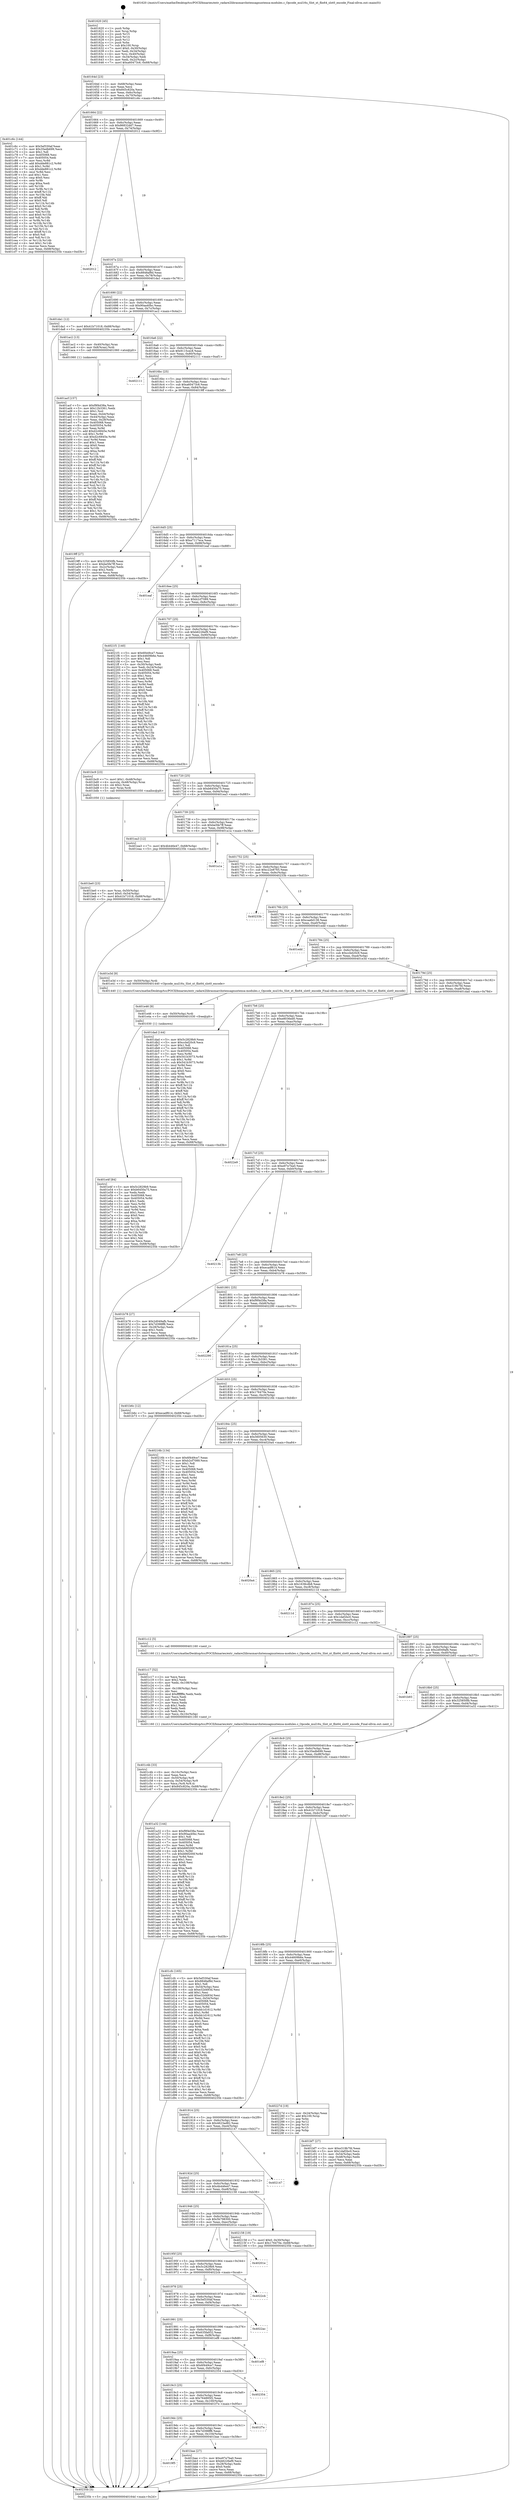 digraph "0x401620" {
  label = "0x401620 (/mnt/c/Users/mathe/Desktop/tcc/POCII/binaries/extr_radare2librasmarchxtensagnuxtensa-modules.c_Opcode_mul16u_Slot_xt_flix64_slot0_encode_Final-ollvm.out::main(0))"
  labelloc = "t"
  node[shape=record]

  Entry [label="",width=0.3,height=0.3,shape=circle,fillcolor=black,style=filled]
  "0x40164d" [label="{
     0x40164d [23]\l
     | [instrs]\l
     &nbsp;&nbsp;0x40164d \<+3\>: mov -0x68(%rbp),%eax\l
     &nbsp;&nbsp;0x401650 \<+2\>: mov %eax,%ecx\l
     &nbsp;&nbsp;0x401652 \<+6\>: sub $0x845c820a,%ecx\l
     &nbsp;&nbsp;0x401658 \<+3\>: mov %eax,-0x6c(%rbp)\l
     &nbsp;&nbsp;0x40165b \<+3\>: mov %ecx,-0x70(%rbp)\l
     &nbsp;&nbsp;0x40165e \<+6\>: je 0000000000401c6c \<main+0x64c\>\l
  }"]
  "0x401c6c" [label="{
     0x401c6c [144]\l
     | [instrs]\l
     &nbsp;&nbsp;0x401c6c \<+5\>: mov $0x5ef330af,%eax\l
     &nbsp;&nbsp;0x401c71 \<+5\>: mov $0x35edb699,%ecx\l
     &nbsp;&nbsp;0x401c76 \<+2\>: mov $0x1,%dl\l
     &nbsp;&nbsp;0x401c78 \<+7\>: mov 0x405068,%esi\l
     &nbsp;&nbsp;0x401c7f \<+7\>: mov 0x405054,%edi\l
     &nbsp;&nbsp;0x401c86 \<+3\>: mov %esi,%r8d\l
     &nbsp;&nbsp;0x401c89 \<+7\>: add $0xdde881c2,%r8d\l
     &nbsp;&nbsp;0x401c90 \<+4\>: sub $0x1,%r8d\l
     &nbsp;&nbsp;0x401c94 \<+7\>: sub $0xdde881c2,%r8d\l
     &nbsp;&nbsp;0x401c9b \<+4\>: imul %r8d,%esi\l
     &nbsp;&nbsp;0x401c9f \<+3\>: and $0x1,%esi\l
     &nbsp;&nbsp;0x401ca2 \<+3\>: cmp $0x0,%esi\l
     &nbsp;&nbsp;0x401ca5 \<+4\>: sete %r9b\l
     &nbsp;&nbsp;0x401ca9 \<+3\>: cmp $0xa,%edi\l
     &nbsp;&nbsp;0x401cac \<+4\>: setl %r10b\l
     &nbsp;&nbsp;0x401cb0 \<+3\>: mov %r9b,%r11b\l
     &nbsp;&nbsp;0x401cb3 \<+4\>: xor $0xff,%r11b\l
     &nbsp;&nbsp;0x401cb7 \<+3\>: mov %r10b,%bl\l
     &nbsp;&nbsp;0x401cba \<+3\>: xor $0xff,%bl\l
     &nbsp;&nbsp;0x401cbd \<+3\>: xor $0x0,%dl\l
     &nbsp;&nbsp;0x401cc0 \<+3\>: mov %r11b,%r14b\l
     &nbsp;&nbsp;0x401cc3 \<+4\>: and $0x0,%r14b\l
     &nbsp;&nbsp;0x401cc7 \<+3\>: and %dl,%r9b\l
     &nbsp;&nbsp;0x401cca \<+3\>: mov %bl,%r15b\l
     &nbsp;&nbsp;0x401ccd \<+4\>: and $0x0,%r15b\l
     &nbsp;&nbsp;0x401cd1 \<+3\>: and %dl,%r10b\l
     &nbsp;&nbsp;0x401cd4 \<+3\>: or %r9b,%r14b\l
     &nbsp;&nbsp;0x401cd7 \<+3\>: or %r10b,%r15b\l
     &nbsp;&nbsp;0x401cda \<+3\>: xor %r15b,%r14b\l
     &nbsp;&nbsp;0x401cdd \<+3\>: or %bl,%r11b\l
     &nbsp;&nbsp;0x401ce0 \<+4\>: xor $0xff,%r11b\l
     &nbsp;&nbsp;0x401ce4 \<+3\>: or $0x0,%dl\l
     &nbsp;&nbsp;0x401ce7 \<+3\>: and %dl,%r11b\l
     &nbsp;&nbsp;0x401cea \<+3\>: or %r11b,%r14b\l
     &nbsp;&nbsp;0x401ced \<+4\>: test $0x1,%r14b\l
     &nbsp;&nbsp;0x401cf1 \<+3\>: cmovne %ecx,%eax\l
     &nbsp;&nbsp;0x401cf4 \<+3\>: mov %eax,-0x68(%rbp)\l
     &nbsp;&nbsp;0x401cf7 \<+5\>: jmp 000000000040235b \<main+0xd3b\>\l
  }"]
  "0x401664" [label="{
     0x401664 [22]\l
     | [instrs]\l
     &nbsp;&nbsp;0x401664 \<+5\>: jmp 0000000000401669 \<main+0x49\>\l
     &nbsp;&nbsp;0x401669 \<+3\>: mov -0x6c(%rbp),%eax\l
     &nbsp;&nbsp;0x40166c \<+5\>: sub $0x86832dd7,%eax\l
     &nbsp;&nbsp;0x401671 \<+3\>: mov %eax,-0x74(%rbp)\l
     &nbsp;&nbsp;0x401674 \<+6\>: je 0000000000402012 \<main+0x9f2\>\l
  }"]
  Exit [label="",width=0.3,height=0.3,shape=circle,fillcolor=black,style=filled,peripheries=2]
  "0x402012" [label="{
     0x402012\l
  }", style=dashed]
  "0x40167a" [label="{
     0x40167a [22]\l
     | [instrs]\l
     &nbsp;&nbsp;0x40167a \<+5\>: jmp 000000000040167f \<main+0x5f\>\l
     &nbsp;&nbsp;0x40167f \<+3\>: mov -0x6c(%rbp),%eax\l
     &nbsp;&nbsp;0x401682 \<+5\>: sub $0x8848af8d,%eax\l
     &nbsp;&nbsp;0x401687 \<+3\>: mov %eax,-0x78(%rbp)\l
     &nbsp;&nbsp;0x40168a \<+6\>: je 0000000000401da1 \<main+0x781\>\l
  }"]
  "0x401e4f" [label="{
     0x401e4f [84]\l
     | [instrs]\l
     &nbsp;&nbsp;0x401e4f \<+5\>: mov $0x5c2829b9,%eax\l
     &nbsp;&nbsp;0x401e54 \<+5\>: mov $0xb6450a75,%ecx\l
     &nbsp;&nbsp;0x401e59 \<+2\>: xor %edx,%edx\l
     &nbsp;&nbsp;0x401e5b \<+7\>: mov 0x405068,%esi\l
     &nbsp;&nbsp;0x401e62 \<+8\>: mov 0x405054,%r8d\l
     &nbsp;&nbsp;0x401e6a \<+3\>: sub $0x1,%edx\l
     &nbsp;&nbsp;0x401e6d \<+3\>: mov %esi,%r9d\l
     &nbsp;&nbsp;0x401e70 \<+3\>: add %edx,%r9d\l
     &nbsp;&nbsp;0x401e73 \<+4\>: imul %r9d,%esi\l
     &nbsp;&nbsp;0x401e77 \<+3\>: and $0x1,%esi\l
     &nbsp;&nbsp;0x401e7a \<+3\>: cmp $0x0,%esi\l
     &nbsp;&nbsp;0x401e7d \<+4\>: sete %r10b\l
     &nbsp;&nbsp;0x401e81 \<+4\>: cmp $0xa,%r8d\l
     &nbsp;&nbsp;0x401e85 \<+4\>: setl %r11b\l
     &nbsp;&nbsp;0x401e89 \<+3\>: mov %r10b,%bl\l
     &nbsp;&nbsp;0x401e8c \<+3\>: and %r11b,%bl\l
     &nbsp;&nbsp;0x401e8f \<+3\>: xor %r11b,%r10b\l
     &nbsp;&nbsp;0x401e92 \<+3\>: or %r10b,%bl\l
     &nbsp;&nbsp;0x401e95 \<+3\>: test $0x1,%bl\l
     &nbsp;&nbsp;0x401e98 \<+3\>: cmovne %ecx,%eax\l
     &nbsp;&nbsp;0x401e9b \<+3\>: mov %eax,-0x68(%rbp)\l
     &nbsp;&nbsp;0x401e9e \<+5\>: jmp 000000000040235b \<main+0xd3b\>\l
  }"]
  "0x401da1" [label="{
     0x401da1 [12]\l
     | [instrs]\l
     &nbsp;&nbsp;0x401da1 \<+7\>: movl $0x41b71018,-0x68(%rbp)\l
     &nbsp;&nbsp;0x401da8 \<+5\>: jmp 000000000040235b \<main+0xd3b\>\l
  }"]
  "0x401690" [label="{
     0x401690 [22]\l
     | [instrs]\l
     &nbsp;&nbsp;0x401690 \<+5\>: jmp 0000000000401695 \<main+0x75\>\l
     &nbsp;&nbsp;0x401695 \<+3\>: mov -0x6c(%rbp),%eax\l
     &nbsp;&nbsp;0x401698 \<+5\>: sub $0x90aa40bc,%eax\l
     &nbsp;&nbsp;0x40169d \<+3\>: mov %eax,-0x7c(%rbp)\l
     &nbsp;&nbsp;0x4016a0 \<+6\>: je 0000000000401ac2 \<main+0x4a2\>\l
  }"]
  "0x401e46" [label="{
     0x401e46 [9]\l
     | [instrs]\l
     &nbsp;&nbsp;0x401e46 \<+4\>: mov -0x50(%rbp),%rdi\l
     &nbsp;&nbsp;0x401e4a \<+5\>: call 0000000000401030 \<free@plt\>\l
     | [calls]\l
     &nbsp;&nbsp;0x401030 \{1\} (unknown)\l
  }"]
  "0x401ac2" [label="{
     0x401ac2 [13]\l
     | [instrs]\l
     &nbsp;&nbsp;0x401ac2 \<+4\>: mov -0x40(%rbp),%rax\l
     &nbsp;&nbsp;0x401ac6 \<+4\>: mov 0x8(%rax),%rdi\l
     &nbsp;&nbsp;0x401aca \<+5\>: call 0000000000401060 \<atoi@plt\>\l
     | [calls]\l
     &nbsp;&nbsp;0x401060 \{1\} (unknown)\l
  }"]
  "0x4016a6" [label="{
     0x4016a6 [22]\l
     | [instrs]\l
     &nbsp;&nbsp;0x4016a6 \<+5\>: jmp 00000000004016ab \<main+0x8b\>\l
     &nbsp;&nbsp;0x4016ab \<+3\>: mov -0x6c(%rbp),%eax\l
     &nbsp;&nbsp;0x4016ae \<+5\>: sub $0x9115cec8,%eax\l
     &nbsp;&nbsp;0x4016b3 \<+3\>: mov %eax,-0x80(%rbp)\l
     &nbsp;&nbsp;0x4016b6 \<+6\>: je 0000000000402111 \<main+0xaf1\>\l
  }"]
  "0x401c4b" [label="{
     0x401c4b [33]\l
     | [instrs]\l
     &nbsp;&nbsp;0x401c4b \<+6\>: mov -0x10c(%rbp),%ecx\l
     &nbsp;&nbsp;0x401c51 \<+3\>: imul %eax,%ecx\l
     &nbsp;&nbsp;0x401c54 \<+4\>: mov -0x50(%rbp),%r8\l
     &nbsp;&nbsp;0x401c58 \<+4\>: movslq -0x54(%rbp),%r9\l
     &nbsp;&nbsp;0x401c5c \<+4\>: mov %ecx,(%r8,%r9,4)\l
     &nbsp;&nbsp;0x401c60 \<+7\>: movl $0x845c820a,-0x68(%rbp)\l
     &nbsp;&nbsp;0x401c67 \<+5\>: jmp 000000000040235b \<main+0xd3b\>\l
  }"]
  "0x402111" [label="{
     0x402111\l
  }", style=dashed]
  "0x4016bc" [label="{
     0x4016bc [25]\l
     | [instrs]\l
     &nbsp;&nbsp;0x4016bc \<+5\>: jmp 00000000004016c1 \<main+0xa1\>\l
     &nbsp;&nbsp;0x4016c1 \<+3\>: mov -0x6c(%rbp),%eax\l
     &nbsp;&nbsp;0x4016c4 \<+5\>: sub $0xa60473c6,%eax\l
     &nbsp;&nbsp;0x4016c9 \<+6\>: mov %eax,-0x84(%rbp)\l
     &nbsp;&nbsp;0x4016cf \<+6\>: je 00000000004019ff \<main+0x3df\>\l
  }"]
  "0x401c17" [label="{
     0x401c17 [52]\l
     | [instrs]\l
     &nbsp;&nbsp;0x401c17 \<+2\>: xor %ecx,%ecx\l
     &nbsp;&nbsp;0x401c19 \<+5\>: mov $0x2,%edx\l
     &nbsp;&nbsp;0x401c1e \<+6\>: mov %edx,-0x108(%rbp)\l
     &nbsp;&nbsp;0x401c24 \<+1\>: cltd\l
     &nbsp;&nbsp;0x401c25 \<+6\>: mov -0x108(%rbp),%esi\l
     &nbsp;&nbsp;0x401c2b \<+2\>: idiv %esi\l
     &nbsp;&nbsp;0x401c2d \<+6\>: imul $0xfffffffe,%edx,%edx\l
     &nbsp;&nbsp;0x401c33 \<+2\>: mov %ecx,%edi\l
     &nbsp;&nbsp;0x401c35 \<+2\>: sub %edx,%edi\l
     &nbsp;&nbsp;0x401c37 \<+2\>: mov %ecx,%edx\l
     &nbsp;&nbsp;0x401c39 \<+3\>: sub $0x1,%edx\l
     &nbsp;&nbsp;0x401c3c \<+2\>: add %edx,%edi\l
     &nbsp;&nbsp;0x401c3e \<+2\>: sub %edi,%ecx\l
     &nbsp;&nbsp;0x401c40 \<+6\>: mov %ecx,-0x10c(%rbp)\l
     &nbsp;&nbsp;0x401c46 \<+5\>: call 0000000000401160 \<next_i\>\l
     | [calls]\l
     &nbsp;&nbsp;0x401160 \{1\} (/mnt/c/Users/mathe/Desktop/tcc/POCII/binaries/extr_radare2librasmarchxtensagnuxtensa-modules.c_Opcode_mul16u_Slot_xt_flix64_slot0_encode_Final-ollvm.out::next_i)\l
  }"]
  "0x4019ff" [label="{
     0x4019ff [27]\l
     | [instrs]\l
     &nbsp;&nbsp;0x4019ff \<+5\>: mov $0x325850fb,%eax\l
     &nbsp;&nbsp;0x401a04 \<+5\>: mov $0xbe5fe7ff,%ecx\l
     &nbsp;&nbsp;0x401a09 \<+3\>: mov -0x2c(%rbp),%edx\l
     &nbsp;&nbsp;0x401a0c \<+3\>: cmp $0x2,%edx\l
     &nbsp;&nbsp;0x401a0f \<+3\>: cmovne %ecx,%eax\l
     &nbsp;&nbsp;0x401a12 \<+3\>: mov %eax,-0x68(%rbp)\l
     &nbsp;&nbsp;0x401a15 \<+5\>: jmp 000000000040235b \<main+0xd3b\>\l
  }"]
  "0x4016d5" [label="{
     0x4016d5 [25]\l
     | [instrs]\l
     &nbsp;&nbsp;0x4016d5 \<+5\>: jmp 00000000004016da \<main+0xba\>\l
     &nbsp;&nbsp;0x4016da \<+3\>: mov -0x6c(%rbp),%eax\l
     &nbsp;&nbsp;0x4016dd \<+5\>: sub $0xa7117eca,%eax\l
     &nbsp;&nbsp;0x4016e2 \<+6\>: mov %eax,-0x88(%rbp)\l
     &nbsp;&nbsp;0x4016e8 \<+6\>: je 0000000000401eaf \<main+0x88f\>\l
  }"]
  "0x40235b" [label="{
     0x40235b [5]\l
     | [instrs]\l
     &nbsp;&nbsp;0x40235b \<+5\>: jmp 000000000040164d \<main+0x2d\>\l
  }"]
  "0x401620" [label="{
     0x401620 [45]\l
     | [instrs]\l
     &nbsp;&nbsp;0x401620 \<+1\>: push %rbp\l
     &nbsp;&nbsp;0x401621 \<+3\>: mov %rsp,%rbp\l
     &nbsp;&nbsp;0x401624 \<+2\>: push %r15\l
     &nbsp;&nbsp;0x401626 \<+2\>: push %r14\l
     &nbsp;&nbsp;0x401628 \<+2\>: push %r12\l
     &nbsp;&nbsp;0x40162a \<+1\>: push %rbx\l
     &nbsp;&nbsp;0x40162b \<+7\>: sub $0x100,%rsp\l
     &nbsp;&nbsp;0x401632 \<+7\>: movl $0x0,-0x30(%rbp)\l
     &nbsp;&nbsp;0x401639 \<+3\>: mov %edi,-0x34(%rbp)\l
     &nbsp;&nbsp;0x40163c \<+4\>: mov %rsi,-0x40(%rbp)\l
     &nbsp;&nbsp;0x401640 \<+3\>: mov -0x34(%rbp),%edi\l
     &nbsp;&nbsp;0x401643 \<+3\>: mov %edi,-0x2c(%rbp)\l
     &nbsp;&nbsp;0x401646 \<+7\>: movl $0xa60473c6,-0x68(%rbp)\l
  }"]
  "0x401be0" [label="{
     0x401be0 [23]\l
     | [instrs]\l
     &nbsp;&nbsp;0x401be0 \<+4\>: mov %rax,-0x50(%rbp)\l
     &nbsp;&nbsp;0x401be4 \<+7\>: movl $0x0,-0x54(%rbp)\l
     &nbsp;&nbsp;0x401beb \<+7\>: movl $0x41b71018,-0x68(%rbp)\l
     &nbsp;&nbsp;0x401bf2 \<+5\>: jmp 000000000040235b \<main+0xd3b\>\l
  }"]
  "0x401eaf" [label="{
     0x401eaf\l
  }", style=dashed]
  "0x4016ee" [label="{
     0x4016ee [25]\l
     | [instrs]\l
     &nbsp;&nbsp;0x4016ee \<+5\>: jmp 00000000004016f3 \<main+0xd3\>\l
     &nbsp;&nbsp;0x4016f3 \<+3\>: mov -0x6c(%rbp),%eax\l
     &nbsp;&nbsp;0x4016f6 \<+5\>: sub $0xb2cf7089,%eax\l
     &nbsp;&nbsp;0x4016fb \<+6\>: mov %eax,-0x8c(%rbp)\l
     &nbsp;&nbsp;0x401701 \<+6\>: je 00000000004021f1 \<main+0xbd1\>\l
  }"]
  "0x4019f5" [label="{
     0x4019f5\l
  }", style=dashed]
  "0x4021f1" [label="{
     0x4021f1 [140]\l
     | [instrs]\l
     &nbsp;&nbsp;0x4021f1 \<+5\>: mov $0x6f449ce7,%eax\l
     &nbsp;&nbsp;0x4021f6 \<+5\>: mov $0x44609b6e,%ecx\l
     &nbsp;&nbsp;0x4021fb \<+2\>: mov $0x1,%dl\l
     &nbsp;&nbsp;0x4021fd \<+2\>: xor %esi,%esi\l
     &nbsp;&nbsp;0x4021ff \<+3\>: mov -0x30(%rbp),%edi\l
     &nbsp;&nbsp;0x402202 \<+3\>: mov %edi,-0x24(%rbp)\l
     &nbsp;&nbsp;0x402205 \<+7\>: mov 0x405068,%edi\l
     &nbsp;&nbsp;0x40220c \<+8\>: mov 0x405054,%r8d\l
     &nbsp;&nbsp;0x402214 \<+3\>: sub $0x1,%esi\l
     &nbsp;&nbsp;0x402217 \<+3\>: mov %edi,%r9d\l
     &nbsp;&nbsp;0x40221a \<+3\>: add %esi,%r9d\l
     &nbsp;&nbsp;0x40221d \<+4\>: imul %r9d,%edi\l
     &nbsp;&nbsp;0x402221 \<+3\>: and $0x1,%edi\l
     &nbsp;&nbsp;0x402224 \<+3\>: cmp $0x0,%edi\l
     &nbsp;&nbsp;0x402227 \<+4\>: sete %r10b\l
     &nbsp;&nbsp;0x40222b \<+4\>: cmp $0xa,%r8d\l
     &nbsp;&nbsp;0x40222f \<+4\>: setl %r11b\l
     &nbsp;&nbsp;0x402233 \<+3\>: mov %r10b,%bl\l
     &nbsp;&nbsp;0x402236 \<+3\>: xor $0xff,%bl\l
     &nbsp;&nbsp;0x402239 \<+3\>: mov %r11b,%r14b\l
     &nbsp;&nbsp;0x40223c \<+4\>: xor $0xff,%r14b\l
     &nbsp;&nbsp;0x402240 \<+3\>: xor $0x1,%dl\l
     &nbsp;&nbsp;0x402243 \<+3\>: mov %bl,%r15b\l
     &nbsp;&nbsp;0x402246 \<+4\>: and $0xff,%r15b\l
     &nbsp;&nbsp;0x40224a \<+3\>: and %dl,%r10b\l
     &nbsp;&nbsp;0x40224d \<+3\>: mov %r14b,%r12b\l
     &nbsp;&nbsp;0x402250 \<+4\>: and $0xff,%r12b\l
     &nbsp;&nbsp;0x402254 \<+3\>: and %dl,%r11b\l
     &nbsp;&nbsp;0x402257 \<+3\>: or %r10b,%r15b\l
     &nbsp;&nbsp;0x40225a \<+3\>: or %r11b,%r12b\l
     &nbsp;&nbsp;0x40225d \<+3\>: xor %r12b,%r15b\l
     &nbsp;&nbsp;0x402260 \<+3\>: or %r14b,%bl\l
     &nbsp;&nbsp;0x402263 \<+3\>: xor $0xff,%bl\l
     &nbsp;&nbsp;0x402266 \<+3\>: or $0x1,%dl\l
     &nbsp;&nbsp;0x402269 \<+2\>: and %dl,%bl\l
     &nbsp;&nbsp;0x40226b \<+3\>: or %bl,%r15b\l
     &nbsp;&nbsp;0x40226e \<+4\>: test $0x1,%r15b\l
     &nbsp;&nbsp;0x402272 \<+3\>: cmovne %ecx,%eax\l
     &nbsp;&nbsp;0x402275 \<+3\>: mov %eax,-0x68(%rbp)\l
     &nbsp;&nbsp;0x402278 \<+5\>: jmp 000000000040235b \<main+0xd3b\>\l
  }"]
  "0x401707" [label="{
     0x401707 [25]\l
     | [instrs]\l
     &nbsp;&nbsp;0x401707 \<+5\>: jmp 000000000040170c \<main+0xec\>\l
     &nbsp;&nbsp;0x40170c \<+3\>: mov -0x6c(%rbp),%eax\l
     &nbsp;&nbsp;0x40170f \<+5\>: sub $0xb6226ef9,%eax\l
     &nbsp;&nbsp;0x401714 \<+6\>: mov %eax,-0x90(%rbp)\l
     &nbsp;&nbsp;0x40171a \<+6\>: je 0000000000401bc9 \<main+0x5a9\>\l
  }"]
  "0x401bae" [label="{
     0x401bae [27]\l
     | [instrs]\l
     &nbsp;&nbsp;0x401bae \<+5\>: mov $0xe97e7ba0,%eax\l
     &nbsp;&nbsp;0x401bb3 \<+5\>: mov $0xb6226ef9,%ecx\l
     &nbsp;&nbsp;0x401bb8 \<+3\>: mov -0x28(%rbp),%edx\l
     &nbsp;&nbsp;0x401bbb \<+3\>: cmp $0x0,%edx\l
     &nbsp;&nbsp;0x401bbe \<+3\>: cmove %ecx,%eax\l
     &nbsp;&nbsp;0x401bc1 \<+3\>: mov %eax,-0x68(%rbp)\l
     &nbsp;&nbsp;0x401bc4 \<+5\>: jmp 000000000040235b \<main+0xd3b\>\l
  }"]
  "0x401bc9" [label="{
     0x401bc9 [23]\l
     | [instrs]\l
     &nbsp;&nbsp;0x401bc9 \<+7\>: movl $0x1,-0x48(%rbp)\l
     &nbsp;&nbsp;0x401bd0 \<+4\>: movslq -0x48(%rbp),%rax\l
     &nbsp;&nbsp;0x401bd4 \<+4\>: shl $0x2,%rax\l
     &nbsp;&nbsp;0x401bd8 \<+3\>: mov %rax,%rdi\l
     &nbsp;&nbsp;0x401bdb \<+5\>: call 0000000000401050 \<malloc@plt\>\l
     | [calls]\l
     &nbsp;&nbsp;0x401050 \{1\} (unknown)\l
  }"]
  "0x401720" [label="{
     0x401720 [25]\l
     | [instrs]\l
     &nbsp;&nbsp;0x401720 \<+5\>: jmp 0000000000401725 \<main+0x105\>\l
     &nbsp;&nbsp;0x401725 \<+3\>: mov -0x6c(%rbp),%eax\l
     &nbsp;&nbsp;0x401728 \<+5\>: sub $0xb6450a75,%eax\l
     &nbsp;&nbsp;0x40172d \<+6\>: mov %eax,-0x94(%rbp)\l
     &nbsp;&nbsp;0x401733 \<+6\>: je 0000000000401ea3 \<main+0x883\>\l
  }"]
  "0x4019dc" [label="{
     0x4019dc [25]\l
     | [instrs]\l
     &nbsp;&nbsp;0x4019dc \<+5\>: jmp 00000000004019e1 \<main+0x3c1\>\l
     &nbsp;&nbsp;0x4019e1 \<+3\>: mov -0x6c(%rbp),%eax\l
     &nbsp;&nbsp;0x4019e4 \<+5\>: sub $0x7d398ff8,%eax\l
     &nbsp;&nbsp;0x4019e9 \<+6\>: mov %eax,-0x104(%rbp)\l
     &nbsp;&nbsp;0x4019ef \<+6\>: je 0000000000401bae \<main+0x58e\>\l
  }"]
  "0x401ea3" [label="{
     0x401ea3 [12]\l
     | [instrs]\l
     &nbsp;&nbsp;0x401ea3 \<+7\>: movl $0x4b446e47,-0x68(%rbp)\l
     &nbsp;&nbsp;0x401eaa \<+5\>: jmp 000000000040235b \<main+0xd3b\>\l
  }"]
  "0x401739" [label="{
     0x401739 [25]\l
     | [instrs]\l
     &nbsp;&nbsp;0x401739 \<+5\>: jmp 000000000040173e \<main+0x11e\>\l
     &nbsp;&nbsp;0x40173e \<+3\>: mov -0x6c(%rbp),%eax\l
     &nbsp;&nbsp;0x401741 \<+5\>: sub $0xbe5fe7ff,%eax\l
     &nbsp;&nbsp;0x401746 \<+6\>: mov %eax,-0x98(%rbp)\l
     &nbsp;&nbsp;0x40174c \<+6\>: je 0000000000401a1a \<main+0x3fa\>\l
  }"]
  "0x401f7e" [label="{
     0x401f7e\l
  }", style=dashed]
  "0x401a1a" [label="{
     0x401a1a\l
  }", style=dashed]
  "0x401752" [label="{
     0x401752 [25]\l
     | [instrs]\l
     &nbsp;&nbsp;0x401752 \<+5\>: jmp 0000000000401757 \<main+0x137\>\l
     &nbsp;&nbsp;0x401757 \<+3\>: mov -0x6c(%rbp),%eax\l
     &nbsp;&nbsp;0x40175a \<+5\>: sub $0xc22e8765,%eax\l
     &nbsp;&nbsp;0x40175f \<+6\>: mov %eax,-0x9c(%rbp)\l
     &nbsp;&nbsp;0x401765 \<+6\>: je 000000000040233b \<main+0xd1b\>\l
  }"]
  "0x4019c3" [label="{
     0x4019c3 [25]\l
     | [instrs]\l
     &nbsp;&nbsp;0x4019c3 \<+5\>: jmp 00000000004019c8 \<main+0x3a8\>\l
     &nbsp;&nbsp;0x4019c8 \<+3\>: mov -0x6c(%rbp),%eax\l
     &nbsp;&nbsp;0x4019cb \<+5\>: sub $0x764895f2,%eax\l
     &nbsp;&nbsp;0x4019d0 \<+6\>: mov %eax,-0x100(%rbp)\l
     &nbsp;&nbsp;0x4019d6 \<+6\>: je 0000000000401f7e \<main+0x95e\>\l
  }"]
  "0x40233b" [label="{
     0x40233b\l
  }", style=dashed]
  "0x40176b" [label="{
     0x40176b [25]\l
     | [instrs]\l
     &nbsp;&nbsp;0x40176b \<+5\>: jmp 0000000000401770 \<main+0x150\>\l
     &nbsp;&nbsp;0x401770 \<+3\>: mov -0x6c(%rbp),%eax\l
     &nbsp;&nbsp;0x401773 \<+5\>: sub $0xcaa6d138,%eax\l
     &nbsp;&nbsp;0x401778 \<+6\>: mov %eax,-0xa0(%rbp)\l
     &nbsp;&nbsp;0x40177e \<+6\>: je 0000000000401edd \<main+0x8bd\>\l
  }"]
  "0x402354" [label="{
     0x402354\l
  }", style=dashed]
  "0x401edd" [label="{
     0x401edd\l
  }", style=dashed]
  "0x401784" [label="{
     0x401784 [25]\l
     | [instrs]\l
     &nbsp;&nbsp;0x401784 \<+5\>: jmp 0000000000401789 \<main+0x169\>\l
     &nbsp;&nbsp;0x401789 \<+3\>: mov -0x6c(%rbp),%eax\l
     &nbsp;&nbsp;0x40178c \<+5\>: sub $0xccbd20c9,%eax\l
     &nbsp;&nbsp;0x401791 \<+6\>: mov %eax,-0xa4(%rbp)\l
     &nbsp;&nbsp;0x401797 \<+6\>: je 0000000000401e3d \<main+0x81d\>\l
  }"]
  "0x4019aa" [label="{
     0x4019aa [25]\l
     | [instrs]\l
     &nbsp;&nbsp;0x4019aa \<+5\>: jmp 00000000004019af \<main+0x38f\>\l
     &nbsp;&nbsp;0x4019af \<+3\>: mov -0x6c(%rbp),%eax\l
     &nbsp;&nbsp;0x4019b2 \<+5\>: sub $0x6f449ce7,%eax\l
     &nbsp;&nbsp;0x4019b7 \<+6\>: mov %eax,-0xfc(%rbp)\l
     &nbsp;&nbsp;0x4019bd \<+6\>: je 0000000000402354 \<main+0xd34\>\l
  }"]
  "0x401e3d" [label="{
     0x401e3d [9]\l
     | [instrs]\l
     &nbsp;&nbsp;0x401e3d \<+4\>: mov -0x50(%rbp),%rdi\l
     &nbsp;&nbsp;0x401e41 \<+5\>: call 0000000000401440 \<Opcode_mul16u_Slot_xt_flix64_slot0_encode\>\l
     | [calls]\l
     &nbsp;&nbsp;0x401440 \{1\} (/mnt/c/Users/mathe/Desktop/tcc/POCII/binaries/extr_radare2librasmarchxtensagnuxtensa-modules.c_Opcode_mul16u_Slot_xt_flix64_slot0_encode_Final-ollvm.out::Opcode_mul16u_Slot_xt_flix64_slot0_encode)\l
  }"]
  "0x40179d" [label="{
     0x40179d [25]\l
     | [instrs]\l
     &nbsp;&nbsp;0x40179d \<+5\>: jmp 00000000004017a2 \<main+0x182\>\l
     &nbsp;&nbsp;0x4017a2 \<+3\>: mov -0x6c(%rbp),%eax\l
     &nbsp;&nbsp;0x4017a5 \<+5\>: sub $0xe319b7fd,%eax\l
     &nbsp;&nbsp;0x4017aa \<+6\>: mov %eax,-0xa8(%rbp)\l
     &nbsp;&nbsp;0x4017b0 \<+6\>: je 0000000000401dad \<main+0x78d\>\l
  }"]
  "0x401ef8" [label="{
     0x401ef8\l
  }", style=dashed]
  "0x401dad" [label="{
     0x401dad [144]\l
     | [instrs]\l
     &nbsp;&nbsp;0x401dad \<+5\>: mov $0x5c2829b9,%eax\l
     &nbsp;&nbsp;0x401db2 \<+5\>: mov $0xccbd20c9,%ecx\l
     &nbsp;&nbsp;0x401db7 \<+2\>: mov $0x1,%dl\l
     &nbsp;&nbsp;0x401db9 \<+7\>: mov 0x405068,%esi\l
     &nbsp;&nbsp;0x401dc0 \<+7\>: mov 0x405054,%edi\l
     &nbsp;&nbsp;0x401dc7 \<+3\>: mov %esi,%r8d\l
     &nbsp;&nbsp;0x401dca \<+7\>: add $0x541b3073,%r8d\l
     &nbsp;&nbsp;0x401dd1 \<+4\>: sub $0x1,%r8d\l
     &nbsp;&nbsp;0x401dd5 \<+7\>: sub $0x541b3073,%r8d\l
     &nbsp;&nbsp;0x401ddc \<+4\>: imul %r8d,%esi\l
     &nbsp;&nbsp;0x401de0 \<+3\>: and $0x1,%esi\l
     &nbsp;&nbsp;0x401de3 \<+3\>: cmp $0x0,%esi\l
     &nbsp;&nbsp;0x401de6 \<+4\>: sete %r9b\l
     &nbsp;&nbsp;0x401dea \<+3\>: cmp $0xa,%edi\l
     &nbsp;&nbsp;0x401ded \<+4\>: setl %r10b\l
     &nbsp;&nbsp;0x401df1 \<+3\>: mov %r9b,%r11b\l
     &nbsp;&nbsp;0x401df4 \<+4\>: xor $0xff,%r11b\l
     &nbsp;&nbsp;0x401df8 \<+3\>: mov %r10b,%bl\l
     &nbsp;&nbsp;0x401dfb \<+3\>: xor $0xff,%bl\l
     &nbsp;&nbsp;0x401dfe \<+3\>: xor $0x1,%dl\l
     &nbsp;&nbsp;0x401e01 \<+3\>: mov %r11b,%r14b\l
     &nbsp;&nbsp;0x401e04 \<+4\>: and $0xff,%r14b\l
     &nbsp;&nbsp;0x401e08 \<+3\>: and %dl,%r9b\l
     &nbsp;&nbsp;0x401e0b \<+3\>: mov %bl,%r15b\l
     &nbsp;&nbsp;0x401e0e \<+4\>: and $0xff,%r15b\l
     &nbsp;&nbsp;0x401e12 \<+3\>: and %dl,%r10b\l
     &nbsp;&nbsp;0x401e15 \<+3\>: or %r9b,%r14b\l
     &nbsp;&nbsp;0x401e18 \<+3\>: or %r10b,%r15b\l
     &nbsp;&nbsp;0x401e1b \<+3\>: xor %r15b,%r14b\l
     &nbsp;&nbsp;0x401e1e \<+3\>: or %bl,%r11b\l
     &nbsp;&nbsp;0x401e21 \<+4\>: xor $0xff,%r11b\l
     &nbsp;&nbsp;0x401e25 \<+3\>: or $0x1,%dl\l
     &nbsp;&nbsp;0x401e28 \<+3\>: and %dl,%r11b\l
     &nbsp;&nbsp;0x401e2b \<+3\>: or %r11b,%r14b\l
     &nbsp;&nbsp;0x401e2e \<+4\>: test $0x1,%r14b\l
     &nbsp;&nbsp;0x401e32 \<+3\>: cmovne %ecx,%eax\l
     &nbsp;&nbsp;0x401e35 \<+3\>: mov %eax,-0x68(%rbp)\l
     &nbsp;&nbsp;0x401e38 \<+5\>: jmp 000000000040235b \<main+0xd3b\>\l
  }"]
  "0x4017b6" [label="{
     0x4017b6 [25]\l
     | [instrs]\l
     &nbsp;&nbsp;0x4017b6 \<+5\>: jmp 00000000004017bb \<main+0x19b\>\l
     &nbsp;&nbsp;0x4017bb \<+3\>: mov -0x6c(%rbp),%eax\l
     &nbsp;&nbsp;0x4017be \<+5\>: sub $0xe8036ed0,%eax\l
     &nbsp;&nbsp;0x4017c3 \<+6\>: mov %eax,-0xac(%rbp)\l
     &nbsp;&nbsp;0x4017c9 \<+6\>: je 00000000004022e9 \<main+0xcc9\>\l
  }"]
  "0x401991" [label="{
     0x401991 [25]\l
     | [instrs]\l
     &nbsp;&nbsp;0x401991 \<+5\>: jmp 0000000000401996 \<main+0x376\>\l
     &nbsp;&nbsp;0x401996 \<+3\>: mov -0x6c(%rbp),%eax\l
     &nbsp;&nbsp;0x401999 \<+5\>: sub $0x635fa932,%eax\l
     &nbsp;&nbsp;0x40199e \<+6\>: mov %eax,-0xf8(%rbp)\l
     &nbsp;&nbsp;0x4019a4 \<+6\>: je 0000000000401ef8 \<main+0x8d8\>\l
  }"]
  "0x4022e9" [label="{
     0x4022e9\l
  }", style=dashed]
  "0x4017cf" [label="{
     0x4017cf [25]\l
     | [instrs]\l
     &nbsp;&nbsp;0x4017cf \<+5\>: jmp 00000000004017d4 \<main+0x1b4\>\l
     &nbsp;&nbsp;0x4017d4 \<+3\>: mov -0x6c(%rbp),%eax\l
     &nbsp;&nbsp;0x4017d7 \<+5\>: sub $0xe97e7ba0,%eax\l
     &nbsp;&nbsp;0x4017dc \<+6\>: mov %eax,-0xb0(%rbp)\l
     &nbsp;&nbsp;0x4017e2 \<+6\>: je 000000000040213b \<main+0xb1b\>\l
  }"]
  "0x4022ac" [label="{
     0x4022ac\l
  }", style=dashed]
  "0x40213b" [label="{
     0x40213b\l
  }", style=dashed]
  "0x4017e8" [label="{
     0x4017e8 [25]\l
     | [instrs]\l
     &nbsp;&nbsp;0x4017e8 \<+5\>: jmp 00000000004017ed \<main+0x1cd\>\l
     &nbsp;&nbsp;0x4017ed \<+3\>: mov -0x6c(%rbp),%eax\l
     &nbsp;&nbsp;0x4017f0 \<+5\>: sub $0xecadf614,%eax\l
     &nbsp;&nbsp;0x4017f5 \<+6\>: mov %eax,-0xb4(%rbp)\l
     &nbsp;&nbsp;0x4017fb \<+6\>: je 0000000000401b78 \<main+0x558\>\l
  }"]
  "0x401978" [label="{
     0x401978 [25]\l
     | [instrs]\l
     &nbsp;&nbsp;0x401978 \<+5\>: jmp 000000000040197d \<main+0x35d\>\l
     &nbsp;&nbsp;0x40197d \<+3\>: mov -0x6c(%rbp),%eax\l
     &nbsp;&nbsp;0x401980 \<+5\>: sub $0x5ef330af,%eax\l
     &nbsp;&nbsp;0x401985 \<+6\>: mov %eax,-0xf4(%rbp)\l
     &nbsp;&nbsp;0x40198b \<+6\>: je 00000000004022ac \<main+0xc8c\>\l
  }"]
  "0x401b78" [label="{
     0x401b78 [27]\l
     | [instrs]\l
     &nbsp;&nbsp;0x401b78 \<+5\>: mov $0x2d049afb,%eax\l
     &nbsp;&nbsp;0x401b7d \<+5\>: mov $0x7d398ff8,%ecx\l
     &nbsp;&nbsp;0x401b82 \<+3\>: mov -0x28(%rbp),%edx\l
     &nbsp;&nbsp;0x401b85 \<+3\>: cmp $0x1,%edx\l
     &nbsp;&nbsp;0x401b88 \<+3\>: cmovl %ecx,%eax\l
     &nbsp;&nbsp;0x401b8b \<+3\>: mov %eax,-0x68(%rbp)\l
     &nbsp;&nbsp;0x401b8e \<+5\>: jmp 000000000040235b \<main+0xd3b\>\l
  }"]
  "0x401801" [label="{
     0x401801 [25]\l
     | [instrs]\l
     &nbsp;&nbsp;0x401801 \<+5\>: jmp 0000000000401806 \<main+0x1e6\>\l
     &nbsp;&nbsp;0x401806 \<+3\>: mov -0x6c(%rbp),%eax\l
     &nbsp;&nbsp;0x401809 \<+5\>: sub $0xf9f4d38a,%eax\l
     &nbsp;&nbsp;0x40180e \<+6\>: mov %eax,-0xb8(%rbp)\l
     &nbsp;&nbsp;0x401814 \<+6\>: je 0000000000402290 \<main+0xc70\>\l
  }"]
  "0x4022cb" [label="{
     0x4022cb\l
  }", style=dashed]
  "0x402290" [label="{
     0x402290\l
  }", style=dashed]
  "0x40181a" [label="{
     0x40181a [25]\l
     | [instrs]\l
     &nbsp;&nbsp;0x40181a \<+5\>: jmp 000000000040181f \<main+0x1ff\>\l
     &nbsp;&nbsp;0x40181f \<+3\>: mov -0x6c(%rbp),%eax\l
     &nbsp;&nbsp;0x401822 \<+5\>: sub $0x12b3361,%eax\l
     &nbsp;&nbsp;0x401827 \<+6\>: mov %eax,-0xbc(%rbp)\l
     &nbsp;&nbsp;0x40182d \<+6\>: je 0000000000401b6c \<main+0x54c\>\l
  }"]
  "0x40195f" [label="{
     0x40195f [25]\l
     | [instrs]\l
     &nbsp;&nbsp;0x40195f \<+5\>: jmp 0000000000401964 \<main+0x344\>\l
     &nbsp;&nbsp;0x401964 \<+3\>: mov -0x6c(%rbp),%eax\l
     &nbsp;&nbsp;0x401967 \<+5\>: sub $0x5c2829b9,%eax\l
     &nbsp;&nbsp;0x40196c \<+6\>: mov %eax,-0xf0(%rbp)\l
     &nbsp;&nbsp;0x401972 \<+6\>: je 00000000004022cb \<main+0xcab\>\l
  }"]
  "0x401b6c" [label="{
     0x401b6c [12]\l
     | [instrs]\l
     &nbsp;&nbsp;0x401b6c \<+7\>: movl $0xecadf614,-0x68(%rbp)\l
     &nbsp;&nbsp;0x401b73 \<+5\>: jmp 000000000040235b \<main+0xd3b\>\l
  }"]
  "0x401833" [label="{
     0x401833 [25]\l
     | [instrs]\l
     &nbsp;&nbsp;0x401833 \<+5\>: jmp 0000000000401838 \<main+0x218\>\l
     &nbsp;&nbsp;0x401838 \<+3\>: mov -0x6c(%rbp),%eax\l
     &nbsp;&nbsp;0x40183b \<+5\>: sub $0x176470e,%eax\l
     &nbsp;&nbsp;0x401840 \<+6\>: mov %eax,-0xc0(%rbp)\l
     &nbsp;&nbsp;0x401846 \<+6\>: je 000000000040216b \<main+0xb4b\>\l
  }"]
  "0x40201e" [label="{
     0x40201e\l
  }", style=dashed]
  "0x40216b" [label="{
     0x40216b [134]\l
     | [instrs]\l
     &nbsp;&nbsp;0x40216b \<+5\>: mov $0x6f449ce7,%eax\l
     &nbsp;&nbsp;0x402170 \<+5\>: mov $0xb2cf7089,%ecx\l
     &nbsp;&nbsp;0x402175 \<+2\>: mov $0x1,%dl\l
     &nbsp;&nbsp;0x402177 \<+2\>: xor %esi,%esi\l
     &nbsp;&nbsp;0x402179 \<+7\>: mov 0x405068,%edi\l
     &nbsp;&nbsp;0x402180 \<+8\>: mov 0x405054,%r8d\l
     &nbsp;&nbsp;0x402188 \<+3\>: sub $0x1,%esi\l
     &nbsp;&nbsp;0x40218b \<+3\>: mov %edi,%r9d\l
     &nbsp;&nbsp;0x40218e \<+3\>: add %esi,%r9d\l
     &nbsp;&nbsp;0x402191 \<+4\>: imul %r9d,%edi\l
     &nbsp;&nbsp;0x402195 \<+3\>: and $0x1,%edi\l
     &nbsp;&nbsp;0x402198 \<+3\>: cmp $0x0,%edi\l
     &nbsp;&nbsp;0x40219b \<+4\>: sete %r10b\l
     &nbsp;&nbsp;0x40219f \<+4\>: cmp $0xa,%r8d\l
     &nbsp;&nbsp;0x4021a3 \<+4\>: setl %r11b\l
     &nbsp;&nbsp;0x4021a7 \<+3\>: mov %r10b,%bl\l
     &nbsp;&nbsp;0x4021aa \<+3\>: xor $0xff,%bl\l
     &nbsp;&nbsp;0x4021ad \<+3\>: mov %r11b,%r14b\l
     &nbsp;&nbsp;0x4021b0 \<+4\>: xor $0xff,%r14b\l
     &nbsp;&nbsp;0x4021b4 \<+3\>: xor $0x0,%dl\l
     &nbsp;&nbsp;0x4021b7 \<+3\>: mov %bl,%r15b\l
     &nbsp;&nbsp;0x4021ba \<+4\>: and $0x0,%r15b\l
     &nbsp;&nbsp;0x4021be \<+3\>: and %dl,%r10b\l
     &nbsp;&nbsp;0x4021c1 \<+3\>: mov %r14b,%r12b\l
     &nbsp;&nbsp;0x4021c4 \<+4\>: and $0x0,%r12b\l
     &nbsp;&nbsp;0x4021c8 \<+3\>: and %dl,%r11b\l
     &nbsp;&nbsp;0x4021cb \<+3\>: or %r10b,%r15b\l
     &nbsp;&nbsp;0x4021ce \<+3\>: or %r11b,%r12b\l
     &nbsp;&nbsp;0x4021d1 \<+3\>: xor %r12b,%r15b\l
     &nbsp;&nbsp;0x4021d4 \<+3\>: or %r14b,%bl\l
     &nbsp;&nbsp;0x4021d7 \<+3\>: xor $0xff,%bl\l
     &nbsp;&nbsp;0x4021da \<+3\>: or $0x0,%dl\l
     &nbsp;&nbsp;0x4021dd \<+2\>: and %dl,%bl\l
     &nbsp;&nbsp;0x4021df \<+3\>: or %bl,%r15b\l
     &nbsp;&nbsp;0x4021e2 \<+4\>: test $0x1,%r15b\l
     &nbsp;&nbsp;0x4021e6 \<+3\>: cmovne %ecx,%eax\l
     &nbsp;&nbsp;0x4021e9 \<+3\>: mov %eax,-0x68(%rbp)\l
     &nbsp;&nbsp;0x4021ec \<+5\>: jmp 000000000040235b \<main+0xd3b\>\l
  }"]
  "0x40184c" [label="{
     0x40184c [25]\l
     | [instrs]\l
     &nbsp;&nbsp;0x40184c \<+5\>: jmp 0000000000401851 \<main+0x231\>\l
     &nbsp;&nbsp;0x401851 \<+3\>: mov -0x6c(%rbp),%eax\l
     &nbsp;&nbsp;0x401854 \<+5\>: sub $0x5605630,%eax\l
     &nbsp;&nbsp;0x401859 \<+6\>: mov %eax,-0xc4(%rbp)\l
     &nbsp;&nbsp;0x40185f \<+6\>: je 00000000004020a4 \<main+0xa84\>\l
  }"]
  "0x401946" [label="{
     0x401946 [25]\l
     | [instrs]\l
     &nbsp;&nbsp;0x401946 \<+5\>: jmp 000000000040194b \<main+0x32b\>\l
     &nbsp;&nbsp;0x40194b \<+3\>: mov -0x6c(%rbp),%eax\l
     &nbsp;&nbsp;0x40194e \<+5\>: sub $0x5b798300,%eax\l
     &nbsp;&nbsp;0x401953 \<+6\>: mov %eax,-0xec(%rbp)\l
     &nbsp;&nbsp;0x401959 \<+6\>: je 000000000040201e \<main+0x9fe\>\l
  }"]
  "0x4020a4" [label="{
     0x4020a4\l
  }", style=dashed]
  "0x401865" [label="{
     0x401865 [25]\l
     | [instrs]\l
     &nbsp;&nbsp;0x401865 \<+5\>: jmp 000000000040186a \<main+0x24a\>\l
     &nbsp;&nbsp;0x40186a \<+3\>: mov -0x6c(%rbp),%eax\l
     &nbsp;&nbsp;0x40186d \<+5\>: sub $0x1638cdb8,%eax\l
     &nbsp;&nbsp;0x401872 \<+6\>: mov %eax,-0xc8(%rbp)\l
     &nbsp;&nbsp;0x401878 \<+6\>: je 000000000040211d \<main+0xafd\>\l
  }"]
  "0x402158" [label="{
     0x402158 [19]\l
     | [instrs]\l
     &nbsp;&nbsp;0x402158 \<+7\>: movl $0x0,-0x30(%rbp)\l
     &nbsp;&nbsp;0x40215f \<+7\>: movl $0x176470e,-0x68(%rbp)\l
     &nbsp;&nbsp;0x402166 \<+5\>: jmp 000000000040235b \<main+0xd3b\>\l
  }"]
  "0x40211d" [label="{
     0x40211d\l
  }", style=dashed]
  "0x40187e" [label="{
     0x40187e [25]\l
     | [instrs]\l
     &nbsp;&nbsp;0x40187e \<+5\>: jmp 0000000000401883 \<main+0x263\>\l
     &nbsp;&nbsp;0x401883 \<+3\>: mov -0x6c(%rbp),%eax\l
     &nbsp;&nbsp;0x401886 \<+5\>: sub $0x1daf2bc0,%eax\l
     &nbsp;&nbsp;0x40188b \<+6\>: mov %eax,-0xcc(%rbp)\l
     &nbsp;&nbsp;0x401891 \<+6\>: je 0000000000401c12 \<main+0x5f2\>\l
  }"]
  "0x40192d" [label="{
     0x40192d [25]\l
     | [instrs]\l
     &nbsp;&nbsp;0x40192d \<+5\>: jmp 0000000000401932 \<main+0x312\>\l
     &nbsp;&nbsp;0x401932 \<+3\>: mov -0x6c(%rbp),%eax\l
     &nbsp;&nbsp;0x401935 \<+5\>: sub $0x4b446e47,%eax\l
     &nbsp;&nbsp;0x40193a \<+6\>: mov %eax,-0xe8(%rbp)\l
     &nbsp;&nbsp;0x401940 \<+6\>: je 0000000000402158 \<main+0xb38\>\l
  }"]
  "0x401c12" [label="{
     0x401c12 [5]\l
     | [instrs]\l
     &nbsp;&nbsp;0x401c12 \<+5\>: call 0000000000401160 \<next_i\>\l
     | [calls]\l
     &nbsp;&nbsp;0x401160 \{1\} (/mnt/c/Users/mathe/Desktop/tcc/POCII/binaries/extr_radare2librasmarchxtensagnuxtensa-modules.c_Opcode_mul16u_Slot_xt_flix64_slot0_encode_Final-ollvm.out::next_i)\l
  }"]
  "0x401897" [label="{
     0x401897 [25]\l
     | [instrs]\l
     &nbsp;&nbsp;0x401897 \<+5\>: jmp 000000000040189c \<main+0x27c\>\l
     &nbsp;&nbsp;0x40189c \<+3\>: mov -0x6c(%rbp),%eax\l
     &nbsp;&nbsp;0x40189f \<+5\>: sub $0x2d049afb,%eax\l
     &nbsp;&nbsp;0x4018a4 \<+6\>: mov %eax,-0xd0(%rbp)\l
     &nbsp;&nbsp;0x4018aa \<+6\>: je 0000000000401b93 \<main+0x573\>\l
  }"]
  "0x402147" [label="{
     0x402147\l
  }", style=dashed]
  "0x401b93" [label="{
     0x401b93\l
  }", style=dashed]
  "0x4018b0" [label="{
     0x4018b0 [25]\l
     | [instrs]\l
     &nbsp;&nbsp;0x4018b0 \<+5\>: jmp 00000000004018b5 \<main+0x295\>\l
     &nbsp;&nbsp;0x4018b5 \<+3\>: mov -0x6c(%rbp),%eax\l
     &nbsp;&nbsp;0x4018b8 \<+5\>: sub $0x325850fb,%eax\l
     &nbsp;&nbsp;0x4018bd \<+6\>: mov %eax,-0xd4(%rbp)\l
     &nbsp;&nbsp;0x4018c3 \<+6\>: je 0000000000401a32 \<main+0x412\>\l
  }"]
  "0x401914" [label="{
     0x401914 [25]\l
     | [instrs]\l
     &nbsp;&nbsp;0x401914 \<+5\>: jmp 0000000000401919 \<main+0x2f9\>\l
     &nbsp;&nbsp;0x401919 \<+3\>: mov -0x6c(%rbp),%eax\l
     &nbsp;&nbsp;0x40191c \<+5\>: sub $0x4623ad82,%eax\l
     &nbsp;&nbsp;0x401921 \<+6\>: mov %eax,-0xe4(%rbp)\l
     &nbsp;&nbsp;0x401927 \<+6\>: je 0000000000402147 \<main+0xb27\>\l
  }"]
  "0x401a32" [label="{
     0x401a32 [144]\l
     | [instrs]\l
     &nbsp;&nbsp;0x401a32 \<+5\>: mov $0xf9f4d38a,%eax\l
     &nbsp;&nbsp;0x401a37 \<+5\>: mov $0x90aa40bc,%ecx\l
     &nbsp;&nbsp;0x401a3c \<+2\>: mov $0x1,%dl\l
     &nbsp;&nbsp;0x401a3e \<+7\>: mov 0x405068,%esi\l
     &nbsp;&nbsp;0x401a45 \<+7\>: mov 0x405054,%edi\l
     &nbsp;&nbsp;0x401a4c \<+3\>: mov %esi,%r8d\l
     &nbsp;&nbsp;0x401a4f \<+7\>: add $0xb66f200f,%r8d\l
     &nbsp;&nbsp;0x401a56 \<+4\>: sub $0x1,%r8d\l
     &nbsp;&nbsp;0x401a5a \<+7\>: sub $0xb66f200f,%r8d\l
     &nbsp;&nbsp;0x401a61 \<+4\>: imul %r8d,%esi\l
     &nbsp;&nbsp;0x401a65 \<+3\>: and $0x1,%esi\l
     &nbsp;&nbsp;0x401a68 \<+3\>: cmp $0x0,%esi\l
     &nbsp;&nbsp;0x401a6b \<+4\>: sete %r9b\l
     &nbsp;&nbsp;0x401a6f \<+3\>: cmp $0xa,%edi\l
     &nbsp;&nbsp;0x401a72 \<+4\>: setl %r10b\l
     &nbsp;&nbsp;0x401a76 \<+3\>: mov %r9b,%r11b\l
     &nbsp;&nbsp;0x401a79 \<+4\>: xor $0xff,%r11b\l
     &nbsp;&nbsp;0x401a7d \<+3\>: mov %r10b,%bl\l
     &nbsp;&nbsp;0x401a80 \<+3\>: xor $0xff,%bl\l
     &nbsp;&nbsp;0x401a83 \<+3\>: xor $0x1,%dl\l
     &nbsp;&nbsp;0x401a86 \<+3\>: mov %r11b,%r14b\l
     &nbsp;&nbsp;0x401a89 \<+4\>: and $0xff,%r14b\l
     &nbsp;&nbsp;0x401a8d \<+3\>: and %dl,%r9b\l
     &nbsp;&nbsp;0x401a90 \<+3\>: mov %bl,%r15b\l
     &nbsp;&nbsp;0x401a93 \<+4\>: and $0xff,%r15b\l
     &nbsp;&nbsp;0x401a97 \<+3\>: and %dl,%r10b\l
     &nbsp;&nbsp;0x401a9a \<+3\>: or %r9b,%r14b\l
     &nbsp;&nbsp;0x401a9d \<+3\>: or %r10b,%r15b\l
     &nbsp;&nbsp;0x401aa0 \<+3\>: xor %r15b,%r14b\l
     &nbsp;&nbsp;0x401aa3 \<+3\>: or %bl,%r11b\l
     &nbsp;&nbsp;0x401aa6 \<+4\>: xor $0xff,%r11b\l
     &nbsp;&nbsp;0x401aaa \<+3\>: or $0x1,%dl\l
     &nbsp;&nbsp;0x401aad \<+3\>: and %dl,%r11b\l
     &nbsp;&nbsp;0x401ab0 \<+3\>: or %r11b,%r14b\l
     &nbsp;&nbsp;0x401ab3 \<+4\>: test $0x1,%r14b\l
     &nbsp;&nbsp;0x401ab7 \<+3\>: cmovne %ecx,%eax\l
     &nbsp;&nbsp;0x401aba \<+3\>: mov %eax,-0x68(%rbp)\l
     &nbsp;&nbsp;0x401abd \<+5\>: jmp 000000000040235b \<main+0xd3b\>\l
  }"]
  "0x4018c9" [label="{
     0x4018c9 [25]\l
     | [instrs]\l
     &nbsp;&nbsp;0x4018c9 \<+5\>: jmp 00000000004018ce \<main+0x2ae\>\l
     &nbsp;&nbsp;0x4018ce \<+3\>: mov -0x6c(%rbp),%eax\l
     &nbsp;&nbsp;0x4018d1 \<+5\>: sub $0x35edb699,%eax\l
     &nbsp;&nbsp;0x4018d6 \<+6\>: mov %eax,-0xd8(%rbp)\l
     &nbsp;&nbsp;0x4018dc \<+6\>: je 0000000000401cfc \<main+0x6dc\>\l
  }"]
  "0x401acf" [label="{
     0x401acf [157]\l
     | [instrs]\l
     &nbsp;&nbsp;0x401acf \<+5\>: mov $0xf9f4d38a,%ecx\l
     &nbsp;&nbsp;0x401ad4 \<+5\>: mov $0x12b3361,%edx\l
     &nbsp;&nbsp;0x401ad9 \<+3\>: mov $0x1,%sil\l
     &nbsp;&nbsp;0x401adc \<+3\>: mov %eax,-0x44(%rbp)\l
     &nbsp;&nbsp;0x401adf \<+3\>: mov -0x44(%rbp),%eax\l
     &nbsp;&nbsp;0x401ae2 \<+3\>: mov %eax,-0x28(%rbp)\l
     &nbsp;&nbsp;0x401ae5 \<+7\>: mov 0x405068,%eax\l
     &nbsp;&nbsp;0x401aec \<+8\>: mov 0x405054,%r8d\l
     &nbsp;&nbsp;0x401af4 \<+3\>: mov %eax,%r9d\l
     &nbsp;&nbsp;0x401af7 \<+7\>: add $0xd2c6845e,%r9d\l
     &nbsp;&nbsp;0x401afe \<+4\>: sub $0x1,%r9d\l
     &nbsp;&nbsp;0x401b02 \<+7\>: sub $0xd2c6845e,%r9d\l
     &nbsp;&nbsp;0x401b09 \<+4\>: imul %r9d,%eax\l
     &nbsp;&nbsp;0x401b0d \<+3\>: and $0x1,%eax\l
     &nbsp;&nbsp;0x401b10 \<+3\>: cmp $0x0,%eax\l
     &nbsp;&nbsp;0x401b13 \<+4\>: sete %r10b\l
     &nbsp;&nbsp;0x401b17 \<+4\>: cmp $0xa,%r8d\l
     &nbsp;&nbsp;0x401b1b \<+4\>: setl %r11b\l
     &nbsp;&nbsp;0x401b1f \<+3\>: mov %r10b,%bl\l
     &nbsp;&nbsp;0x401b22 \<+3\>: xor $0xff,%bl\l
     &nbsp;&nbsp;0x401b25 \<+3\>: mov %r11b,%r14b\l
     &nbsp;&nbsp;0x401b28 \<+4\>: xor $0xff,%r14b\l
     &nbsp;&nbsp;0x401b2c \<+4\>: xor $0x1,%sil\l
     &nbsp;&nbsp;0x401b30 \<+3\>: mov %bl,%r15b\l
     &nbsp;&nbsp;0x401b33 \<+4\>: and $0xff,%r15b\l
     &nbsp;&nbsp;0x401b37 \<+3\>: and %sil,%r10b\l
     &nbsp;&nbsp;0x401b3a \<+3\>: mov %r14b,%r12b\l
     &nbsp;&nbsp;0x401b3d \<+4\>: and $0xff,%r12b\l
     &nbsp;&nbsp;0x401b41 \<+3\>: and %sil,%r11b\l
     &nbsp;&nbsp;0x401b44 \<+3\>: or %r10b,%r15b\l
     &nbsp;&nbsp;0x401b47 \<+3\>: or %r11b,%r12b\l
     &nbsp;&nbsp;0x401b4a \<+3\>: xor %r12b,%r15b\l
     &nbsp;&nbsp;0x401b4d \<+3\>: or %r14b,%bl\l
     &nbsp;&nbsp;0x401b50 \<+3\>: xor $0xff,%bl\l
     &nbsp;&nbsp;0x401b53 \<+4\>: or $0x1,%sil\l
     &nbsp;&nbsp;0x401b57 \<+3\>: and %sil,%bl\l
     &nbsp;&nbsp;0x401b5a \<+3\>: or %bl,%r15b\l
     &nbsp;&nbsp;0x401b5d \<+4\>: test $0x1,%r15b\l
     &nbsp;&nbsp;0x401b61 \<+3\>: cmovne %edx,%ecx\l
     &nbsp;&nbsp;0x401b64 \<+3\>: mov %ecx,-0x68(%rbp)\l
     &nbsp;&nbsp;0x401b67 \<+5\>: jmp 000000000040235b \<main+0xd3b\>\l
  }"]
  "0x40227d" [label="{
     0x40227d [19]\l
     | [instrs]\l
     &nbsp;&nbsp;0x40227d \<+3\>: mov -0x24(%rbp),%eax\l
     &nbsp;&nbsp;0x402280 \<+7\>: add $0x100,%rsp\l
     &nbsp;&nbsp;0x402287 \<+1\>: pop %rbx\l
     &nbsp;&nbsp;0x402288 \<+2\>: pop %r12\l
     &nbsp;&nbsp;0x40228a \<+2\>: pop %r14\l
     &nbsp;&nbsp;0x40228c \<+2\>: pop %r15\l
     &nbsp;&nbsp;0x40228e \<+1\>: pop %rbp\l
     &nbsp;&nbsp;0x40228f \<+1\>: ret\l
  }"]
  "0x401cfc" [label="{
     0x401cfc [165]\l
     | [instrs]\l
     &nbsp;&nbsp;0x401cfc \<+5\>: mov $0x5ef330af,%eax\l
     &nbsp;&nbsp;0x401d01 \<+5\>: mov $0x8848af8d,%ecx\l
     &nbsp;&nbsp;0x401d06 \<+2\>: mov $0x1,%dl\l
     &nbsp;&nbsp;0x401d08 \<+3\>: mov -0x54(%rbp),%esi\l
     &nbsp;&nbsp;0x401d0b \<+6\>: sub $0xe32d493d,%esi\l
     &nbsp;&nbsp;0x401d11 \<+3\>: add $0x1,%esi\l
     &nbsp;&nbsp;0x401d14 \<+6\>: add $0xe32d493d,%esi\l
     &nbsp;&nbsp;0x401d1a \<+3\>: mov %esi,-0x54(%rbp)\l
     &nbsp;&nbsp;0x401d1d \<+7\>: mov 0x405068,%esi\l
     &nbsp;&nbsp;0x401d24 \<+7\>: mov 0x405054,%edi\l
     &nbsp;&nbsp;0x401d2b \<+3\>: mov %esi,%r8d\l
     &nbsp;&nbsp;0x401d2e \<+7\>: add $0xbb1d1612,%r8d\l
     &nbsp;&nbsp;0x401d35 \<+4\>: sub $0x1,%r8d\l
     &nbsp;&nbsp;0x401d39 \<+7\>: sub $0xbb1d1612,%r8d\l
     &nbsp;&nbsp;0x401d40 \<+4\>: imul %r8d,%esi\l
     &nbsp;&nbsp;0x401d44 \<+3\>: and $0x1,%esi\l
     &nbsp;&nbsp;0x401d47 \<+3\>: cmp $0x0,%esi\l
     &nbsp;&nbsp;0x401d4a \<+4\>: sete %r9b\l
     &nbsp;&nbsp;0x401d4e \<+3\>: cmp $0xa,%edi\l
     &nbsp;&nbsp;0x401d51 \<+4\>: setl %r10b\l
     &nbsp;&nbsp;0x401d55 \<+3\>: mov %r9b,%r11b\l
     &nbsp;&nbsp;0x401d58 \<+4\>: xor $0xff,%r11b\l
     &nbsp;&nbsp;0x401d5c \<+3\>: mov %r10b,%bl\l
     &nbsp;&nbsp;0x401d5f \<+3\>: xor $0xff,%bl\l
     &nbsp;&nbsp;0x401d62 \<+3\>: xor $0x0,%dl\l
     &nbsp;&nbsp;0x401d65 \<+3\>: mov %r11b,%r14b\l
     &nbsp;&nbsp;0x401d68 \<+4\>: and $0x0,%r14b\l
     &nbsp;&nbsp;0x401d6c \<+3\>: and %dl,%r9b\l
     &nbsp;&nbsp;0x401d6f \<+3\>: mov %bl,%r15b\l
     &nbsp;&nbsp;0x401d72 \<+4\>: and $0x0,%r15b\l
     &nbsp;&nbsp;0x401d76 \<+3\>: and %dl,%r10b\l
     &nbsp;&nbsp;0x401d79 \<+3\>: or %r9b,%r14b\l
     &nbsp;&nbsp;0x401d7c \<+3\>: or %r10b,%r15b\l
     &nbsp;&nbsp;0x401d7f \<+3\>: xor %r15b,%r14b\l
     &nbsp;&nbsp;0x401d82 \<+3\>: or %bl,%r11b\l
     &nbsp;&nbsp;0x401d85 \<+4\>: xor $0xff,%r11b\l
     &nbsp;&nbsp;0x401d89 \<+3\>: or $0x0,%dl\l
     &nbsp;&nbsp;0x401d8c \<+3\>: and %dl,%r11b\l
     &nbsp;&nbsp;0x401d8f \<+3\>: or %r11b,%r14b\l
     &nbsp;&nbsp;0x401d92 \<+4\>: test $0x1,%r14b\l
     &nbsp;&nbsp;0x401d96 \<+3\>: cmovne %ecx,%eax\l
     &nbsp;&nbsp;0x401d99 \<+3\>: mov %eax,-0x68(%rbp)\l
     &nbsp;&nbsp;0x401d9c \<+5\>: jmp 000000000040235b \<main+0xd3b\>\l
  }"]
  "0x4018e2" [label="{
     0x4018e2 [25]\l
     | [instrs]\l
     &nbsp;&nbsp;0x4018e2 \<+5\>: jmp 00000000004018e7 \<main+0x2c7\>\l
     &nbsp;&nbsp;0x4018e7 \<+3\>: mov -0x6c(%rbp),%eax\l
     &nbsp;&nbsp;0x4018ea \<+5\>: sub $0x41b71018,%eax\l
     &nbsp;&nbsp;0x4018ef \<+6\>: mov %eax,-0xdc(%rbp)\l
     &nbsp;&nbsp;0x4018f5 \<+6\>: je 0000000000401bf7 \<main+0x5d7\>\l
  }"]
  "0x4018fb" [label="{
     0x4018fb [25]\l
     | [instrs]\l
     &nbsp;&nbsp;0x4018fb \<+5\>: jmp 0000000000401900 \<main+0x2e0\>\l
     &nbsp;&nbsp;0x401900 \<+3\>: mov -0x6c(%rbp),%eax\l
     &nbsp;&nbsp;0x401903 \<+5\>: sub $0x44609b6e,%eax\l
     &nbsp;&nbsp;0x401908 \<+6\>: mov %eax,-0xe0(%rbp)\l
     &nbsp;&nbsp;0x40190e \<+6\>: je 000000000040227d \<main+0xc5d\>\l
  }"]
  "0x401bf7" [label="{
     0x401bf7 [27]\l
     | [instrs]\l
     &nbsp;&nbsp;0x401bf7 \<+5\>: mov $0xe319b7fd,%eax\l
     &nbsp;&nbsp;0x401bfc \<+5\>: mov $0x1daf2bc0,%ecx\l
     &nbsp;&nbsp;0x401c01 \<+3\>: mov -0x54(%rbp),%edx\l
     &nbsp;&nbsp;0x401c04 \<+3\>: cmp -0x48(%rbp),%edx\l
     &nbsp;&nbsp;0x401c07 \<+3\>: cmovl %ecx,%eax\l
     &nbsp;&nbsp;0x401c0a \<+3\>: mov %eax,-0x68(%rbp)\l
     &nbsp;&nbsp;0x401c0d \<+5\>: jmp 000000000040235b \<main+0xd3b\>\l
  }"]
  Entry -> "0x401620" [label=" 1"]
  "0x40164d" -> "0x401c6c" [label=" 1"]
  "0x40164d" -> "0x401664" [label=" 19"]
  "0x40227d" -> Exit [label=" 1"]
  "0x401664" -> "0x402012" [label=" 0"]
  "0x401664" -> "0x40167a" [label=" 19"]
  "0x4021f1" -> "0x40235b" [label=" 1"]
  "0x40167a" -> "0x401da1" [label=" 1"]
  "0x40167a" -> "0x401690" [label=" 18"]
  "0x40216b" -> "0x40235b" [label=" 1"]
  "0x401690" -> "0x401ac2" [label=" 1"]
  "0x401690" -> "0x4016a6" [label=" 17"]
  "0x402158" -> "0x40235b" [label=" 1"]
  "0x4016a6" -> "0x402111" [label=" 0"]
  "0x4016a6" -> "0x4016bc" [label=" 17"]
  "0x401ea3" -> "0x40235b" [label=" 1"]
  "0x4016bc" -> "0x4019ff" [label=" 1"]
  "0x4016bc" -> "0x4016d5" [label=" 16"]
  "0x4019ff" -> "0x40235b" [label=" 1"]
  "0x401620" -> "0x40164d" [label=" 1"]
  "0x40235b" -> "0x40164d" [label=" 19"]
  "0x401e4f" -> "0x40235b" [label=" 1"]
  "0x4016d5" -> "0x401eaf" [label=" 0"]
  "0x4016d5" -> "0x4016ee" [label=" 16"]
  "0x401e46" -> "0x401e4f" [label=" 1"]
  "0x4016ee" -> "0x4021f1" [label=" 1"]
  "0x4016ee" -> "0x401707" [label=" 15"]
  "0x401e3d" -> "0x401e46" [label=" 1"]
  "0x401707" -> "0x401bc9" [label=" 1"]
  "0x401707" -> "0x401720" [label=" 14"]
  "0x401dad" -> "0x40235b" [label=" 1"]
  "0x401720" -> "0x401ea3" [label=" 1"]
  "0x401720" -> "0x401739" [label=" 13"]
  "0x401cfc" -> "0x40235b" [label=" 1"]
  "0x401739" -> "0x401a1a" [label=" 0"]
  "0x401739" -> "0x401752" [label=" 13"]
  "0x401c6c" -> "0x40235b" [label=" 1"]
  "0x401752" -> "0x40233b" [label=" 0"]
  "0x401752" -> "0x40176b" [label=" 13"]
  "0x401c17" -> "0x401c4b" [label=" 1"]
  "0x40176b" -> "0x401edd" [label=" 0"]
  "0x40176b" -> "0x401784" [label=" 13"]
  "0x401c12" -> "0x401c17" [label=" 1"]
  "0x401784" -> "0x401e3d" [label=" 1"]
  "0x401784" -> "0x40179d" [label=" 12"]
  "0x401be0" -> "0x40235b" [label=" 1"]
  "0x40179d" -> "0x401dad" [label=" 1"]
  "0x40179d" -> "0x4017b6" [label=" 11"]
  "0x401bc9" -> "0x401be0" [label=" 1"]
  "0x4017b6" -> "0x4022e9" [label=" 0"]
  "0x4017b6" -> "0x4017cf" [label=" 11"]
  "0x4019dc" -> "0x4019f5" [label=" 0"]
  "0x4017cf" -> "0x40213b" [label=" 0"]
  "0x4017cf" -> "0x4017e8" [label=" 11"]
  "0x4019dc" -> "0x401bae" [label=" 1"]
  "0x4017e8" -> "0x401b78" [label=" 1"]
  "0x4017e8" -> "0x401801" [label=" 10"]
  "0x4019c3" -> "0x4019dc" [label=" 1"]
  "0x401801" -> "0x402290" [label=" 0"]
  "0x401801" -> "0x40181a" [label=" 10"]
  "0x4019c3" -> "0x401f7e" [label=" 0"]
  "0x40181a" -> "0x401b6c" [label=" 1"]
  "0x40181a" -> "0x401833" [label=" 9"]
  "0x4019aa" -> "0x4019c3" [label=" 1"]
  "0x401833" -> "0x40216b" [label=" 1"]
  "0x401833" -> "0x40184c" [label=" 8"]
  "0x4019aa" -> "0x402354" [label=" 0"]
  "0x40184c" -> "0x4020a4" [label=" 0"]
  "0x40184c" -> "0x401865" [label=" 8"]
  "0x401991" -> "0x4019aa" [label=" 1"]
  "0x401865" -> "0x40211d" [label=" 0"]
  "0x401865" -> "0x40187e" [label=" 8"]
  "0x401991" -> "0x401ef8" [label=" 0"]
  "0x40187e" -> "0x401c12" [label=" 1"]
  "0x40187e" -> "0x401897" [label=" 7"]
  "0x401978" -> "0x401991" [label=" 1"]
  "0x401897" -> "0x401b93" [label=" 0"]
  "0x401897" -> "0x4018b0" [label=" 7"]
  "0x401978" -> "0x4022ac" [label=" 0"]
  "0x4018b0" -> "0x401a32" [label=" 1"]
  "0x4018b0" -> "0x4018c9" [label=" 6"]
  "0x401a32" -> "0x40235b" [label=" 1"]
  "0x401ac2" -> "0x401acf" [label=" 1"]
  "0x401acf" -> "0x40235b" [label=" 1"]
  "0x401b6c" -> "0x40235b" [label=" 1"]
  "0x401b78" -> "0x40235b" [label=" 1"]
  "0x40195f" -> "0x401978" [label=" 1"]
  "0x4018c9" -> "0x401cfc" [label=" 1"]
  "0x4018c9" -> "0x4018e2" [label=" 5"]
  "0x40195f" -> "0x4022cb" [label=" 0"]
  "0x4018e2" -> "0x401bf7" [label=" 2"]
  "0x4018e2" -> "0x4018fb" [label=" 3"]
  "0x401c4b" -> "0x40235b" [label=" 1"]
  "0x4018fb" -> "0x40227d" [label=" 1"]
  "0x4018fb" -> "0x401914" [label=" 2"]
  "0x401da1" -> "0x40235b" [label=" 1"]
  "0x401914" -> "0x402147" [label=" 0"]
  "0x401914" -> "0x40192d" [label=" 2"]
  "0x401bae" -> "0x40235b" [label=" 1"]
  "0x40192d" -> "0x402158" [label=" 1"]
  "0x40192d" -> "0x401946" [label=" 1"]
  "0x401bf7" -> "0x40235b" [label=" 2"]
  "0x401946" -> "0x40201e" [label=" 0"]
  "0x401946" -> "0x40195f" [label=" 1"]
}
